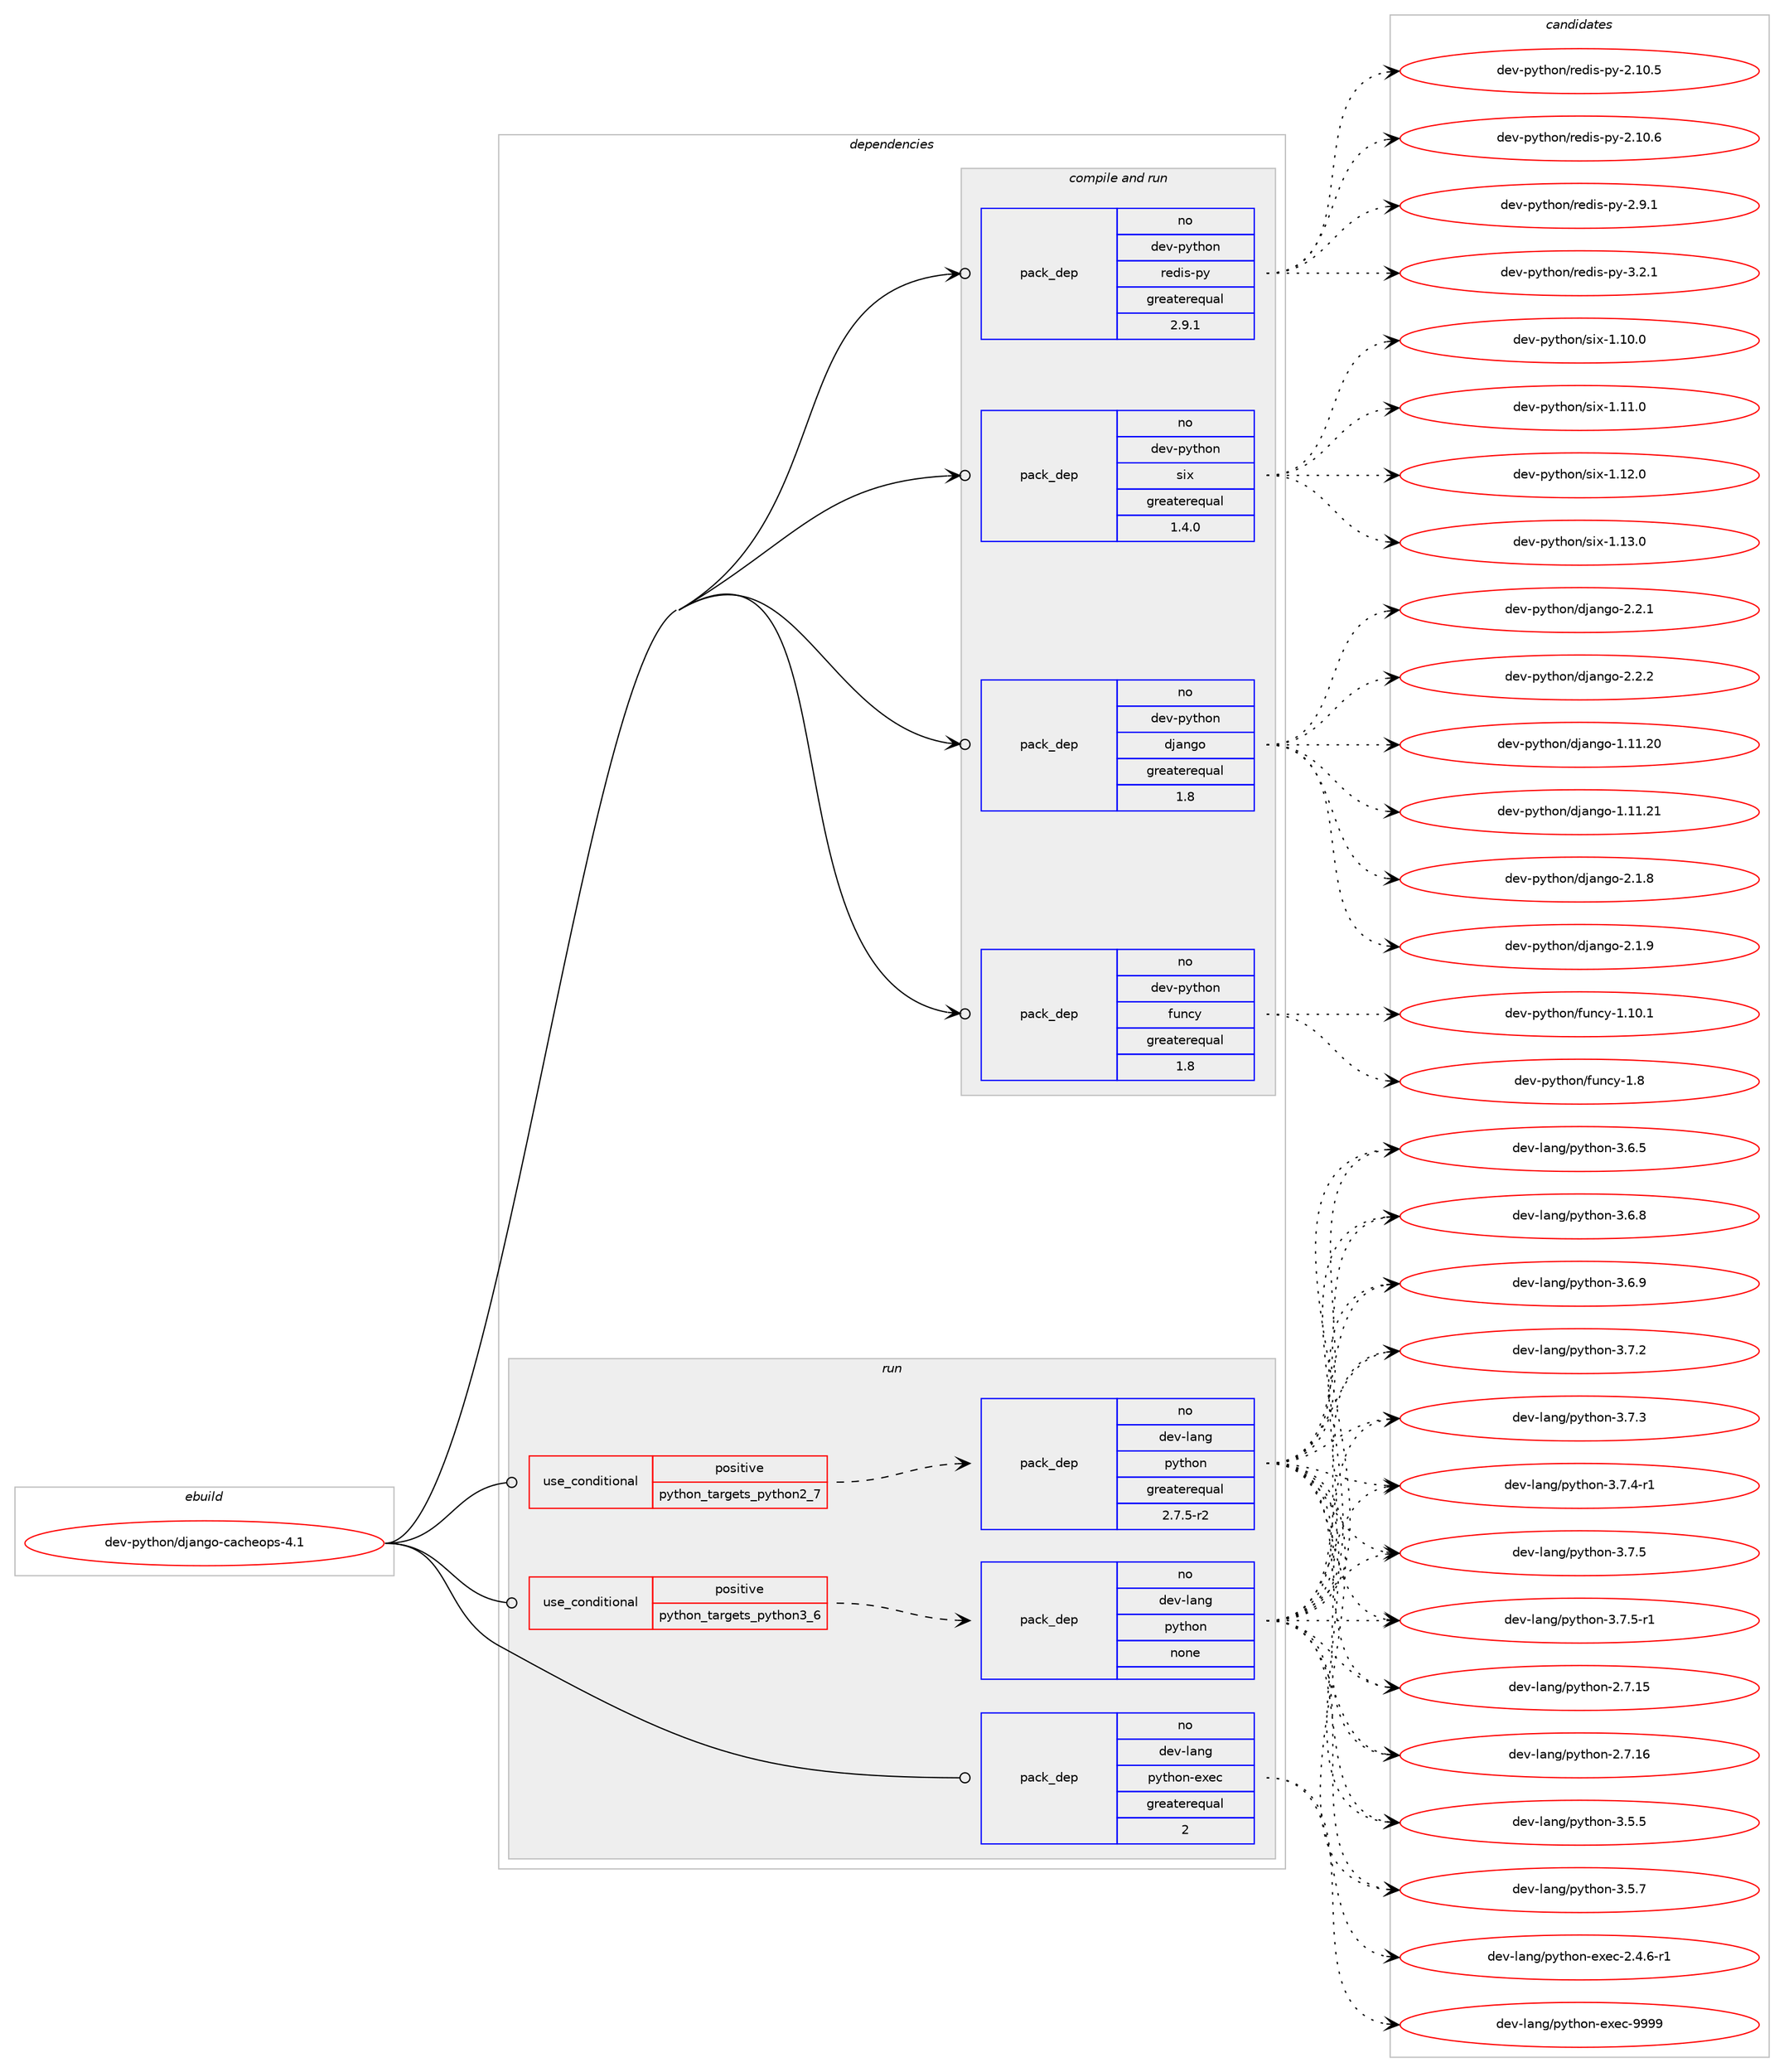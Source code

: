 digraph prolog {

# *************
# Graph options
# *************

newrank=true;
concentrate=true;
compound=true;
graph [rankdir=LR,fontname=Helvetica,fontsize=10,ranksep=1.5];#, ranksep=2.5, nodesep=0.2];
edge  [arrowhead=vee];
node  [fontname=Helvetica,fontsize=10];

# **********
# The ebuild
# **********

subgraph cluster_leftcol {
color=gray;
rank=same;
label=<<i>ebuild</i>>;
id [label="dev-python/django-cacheops-4.1", color=red, width=4, href="../dev-python/django-cacheops-4.1.svg"];
}

# ****************
# The dependencies
# ****************

subgraph cluster_midcol {
color=gray;
label=<<i>dependencies</i>>;
subgraph cluster_compile {
fillcolor="#eeeeee";
style=filled;
label=<<i>compile</i>>;
}
subgraph cluster_compileandrun {
fillcolor="#eeeeee";
style=filled;
label=<<i>compile and run</i>>;
subgraph pack451502 {
dependency601802 [label=<<TABLE BORDER="0" CELLBORDER="1" CELLSPACING="0" CELLPADDING="4" WIDTH="220"><TR><TD ROWSPAN="6" CELLPADDING="30">pack_dep</TD></TR><TR><TD WIDTH="110">no</TD></TR><TR><TD>dev-python</TD></TR><TR><TD>django</TD></TR><TR><TD>greaterequal</TD></TR><TR><TD>1.8</TD></TR></TABLE>>, shape=none, color=blue];
}
id:e -> dependency601802:w [weight=20,style="solid",arrowhead="odotvee"];
subgraph pack451503 {
dependency601803 [label=<<TABLE BORDER="0" CELLBORDER="1" CELLSPACING="0" CELLPADDING="4" WIDTH="220"><TR><TD ROWSPAN="6" CELLPADDING="30">pack_dep</TD></TR><TR><TD WIDTH="110">no</TD></TR><TR><TD>dev-python</TD></TR><TR><TD>funcy</TD></TR><TR><TD>greaterequal</TD></TR><TR><TD>1.8</TD></TR></TABLE>>, shape=none, color=blue];
}
id:e -> dependency601803:w [weight=20,style="solid",arrowhead="odotvee"];
subgraph pack451504 {
dependency601804 [label=<<TABLE BORDER="0" CELLBORDER="1" CELLSPACING="0" CELLPADDING="4" WIDTH="220"><TR><TD ROWSPAN="6" CELLPADDING="30">pack_dep</TD></TR><TR><TD WIDTH="110">no</TD></TR><TR><TD>dev-python</TD></TR><TR><TD>redis-py</TD></TR><TR><TD>greaterequal</TD></TR><TR><TD>2.9.1</TD></TR></TABLE>>, shape=none, color=blue];
}
id:e -> dependency601804:w [weight=20,style="solid",arrowhead="odotvee"];
subgraph pack451505 {
dependency601805 [label=<<TABLE BORDER="0" CELLBORDER="1" CELLSPACING="0" CELLPADDING="4" WIDTH="220"><TR><TD ROWSPAN="6" CELLPADDING="30">pack_dep</TD></TR><TR><TD WIDTH="110">no</TD></TR><TR><TD>dev-python</TD></TR><TR><TD>six</TD></TR><TR><TD>greaterequal</TD></TR><TR><TD>1.4.0</TD></TR></TABLE>>, shape=none, color=blue];
}
id:e -> dependency601805:w [weight=20,style="solid",arrowhead="odotvee"];
}
subgraph cluster_run {
fillcolor="#eeeeee";
style=filled;
label=<<i>run</i>>;
subgraph cond138506 {
dependency601806 [label=<<TABLE BORDER="0" CELLBORDER="1" CELLSPACING="0" CELLPADDING="4"><TR><TD ROWSPAN="3" CELLPADDING="10">use_conditional</TD></TR><TR><TD>positive</TD></TR><TR><TD>python_targets_python2_7</TD></TR></TABLE>>, shape=none, color=red];
subgraph pack451506 {
dependency601807 [label=<<TABLE BORDER="0" CELLBORDER="1" CELLSPACING="0" CELLPADDING="4" WIDTH="220"><TR><TD ROWSPAN="6" CELLPADDING="30">pack_dep</TD></TR><TR><TD WIDTH="110">no</TD></TR><TR><TD>dev-lang</TD></TR><TR><TD>python</TD></TR><TR><TD>greaterequal</TD></TR><TR><TD>2.7.5-r2</TD></TR></TABLE>>, shape=none, color=blue];
}
dependency601806:e -> dependency601807:w [weight=20,style="dashed",arrowhead="vee"];
}
id:e -> dependency601806:w [weight=20,style="solid",arrowhead="odot"];
subgraph cond138507 {
dependency601808 [label=<<TABLE BORDER="0" CELLBORDER="1" CELLSPACING="0" CELLPADDING="4"><TR><TD ROWSPAN="3" CELLPADDING="10">use_conditional</TD></TR><TR><TD>positive</TD></TR><TR><TD>python_targets_python3_6</TD></TR></TABLE>>, shape=none, color=red];
subgraph pack451507 {
dependency601809 [label=<<TABLE BORDER="0" CELLBORDER="1" CELLSPACING="0" CELLPADDING="4" WIDTH="220"><TR><TD ROWSPAN="6" CELLPADDING="30">pack_dep</TD></TR><TR><TD WIDTH="110">no</TD></TR><TR><TD>dev-lang</TD></TR><TR><TD>python</TD></TR><TR><TD>none</TD></TR><TR><TD></TD></TR></TABLE>>, shape=none, color=blue];
}
dependency601808:e -> dependency601809:w [weight=20,style="dashed",arrowhead="vee"];
}
id:e -> dependency601808:w [weight=20,style="solid",arrowhead="odot"];
subgraph pack451508 {
dependency601810 [label=<<TABLE BORDER="0" CELLBORDER="1" CELLSPACING="0" CELLPADDING="4" WIDTH="220"><TR><TD ROWSPAN="6" CELLPADDING="30">pack_dep</TD></TR><TR><TD WIDTH="110">no</TD></TR><TR><TD>dev-lang</TD></TR><TR><TD>python-exec</TD></TR><TR><TD>greaterequal</TD></TR><TR><TD>2</TD></TR></TABLE>>, shape=none, color=blue];
}
id:e -> dependency601810:w [weight=20,style="solid",arrowhead="odot"];
}
}

# **************
# The candidates
# **************

subgraph cluster_choices {
rank=same;
color=gray;
label=<<i>candidates</i>>;

subgraph choice451502 {
color=black;
nodesep=1;
choice1001011184511212111610411111047100106971101031114549464949465048 [label="dev-python/django-1.11.20", color=red, width=4,href="../dev-python/django-1.11.20.svg"];
choice1001011184511212111610411111047100106971101031114549464949465049 [label="dev-python/django-1.11.21", color=red, width=4,href="../dev-python/django-1.11.21.svg"];
choice100101118451121211161041111104710010697110103111455046494656 [label="dev-python/django-2.1.8", color=red, width=4,href="../dev-python/django-2.1.8.svg"];
choice100101118451121211161041111104710010697110103111455046494657 [label="dev-python/django-2.1.9", color=red, width=4,href="../dev-python/django-2.1.9.svg"];
choice100101118451121211161041111104710010697110103111455046504649 [label="dev-python/django-2.2.1", color=red, width=4,href="../dev-python/django-2.2.1.svg"];
choice100101118451121211161041111104710010697110103111455046504650 [label="dev-python/django-2.2.2", color=red, width=4,href="../dev-python/django-2.2.2.svg"];
dependency601802:e -> choice1001011184511212111610411111047100106971101031114549464949465048:w [style=dotted,weight="100"];
dependency601802:e -> choice1001011184511212111610411111047100106971101031114549464949465049:w [style=dotted,weight="100"];
dependency601802:e -> choice100101118451121211161041111104710010697110103111455046494656:w [style=dotted,weight="100"];
dependency601802:e -> choice100101118451121211161041111104710010697110103111455046494657:w [style=dotted,weight="100"];
dependency601802:e -> choice100101118451121211161041111104710010697110103111455046504649:w [style=dotted,weight="100"];
dependency601802:e -> choice100101118451121211161041111104710010697110103111455046504650:w [style=dotted,weight="100"];
}
subgraph choice451503 {
color=black;
nodesep=1;
choice10010111845112121116104111110471021171109912145494649484649 [label="dev-python/funcy-1.10.1", color=red, width=4,href="../dev-python/funcy-1.10.1.svg"];
choice10010111845112121116104111110471021171109912145494656 [label="dev-python/funcy-1.8", color=red, width=4,href="../dev-python/funcy-1.8.svg"];
dependency601803:e -> choice10010111845112121116104111110471021171109912145494649484649:w [style=dotted,weight="100"];
dependency601803:e -> choice10010111845112121116104111110471021171109912145494656:w [style=dotted,weight="100"];
}
subgraph choice451504 {
color=black;
nodesep=1;
choice10010111845112121116104111110471141011001051154511212145504649484653 [label="dev-python/redis-py-2.10.5", color=red, width=4,href="../dev-python/redis-py-2.10.5.svg"];
choice10010111845112121116104111110471141011001051154511212145504649484654 [label="dev-python/redis-py-2.10.6", color=red, width=4,href="../dev-python/redis-py-2.10.6.svg"];
choice100101118451121211161041111104711410110010511545112121455046574649 [label="dev-python/redis-py-2.9.1", color=red, width=4,href="../dev-python/redis-py-2.9.1.svg"];
choice100101118451121211161041111104711410110010511545112121455146504649 [label="dev-python/redis-py-3.2.1", color=red, width=4,href="../dev-python/redis-py-3.2.1.svg"];
dependency601804:e -> choice10010111845112121116104111110471141011001051154511212145504649484653:w [style=dotted,weight="100"];
dependency601804:e -> choice10010111845112121116104111110471141011001051154511212145504649484654:w [style=dotted,weight="100"];
dependency601804:e -> choice100101118451121211161041111104711410110010511545112121455046574649:w [style=dotted,weight="100"];
dependency601804:e -> choice100101118451121211161041111104711410110010511545112121455146504649:w [style=dotted,weight="100"];
}
subgraph choice451505 {
color=black;
nodesep=1;
choice100101118451121211161041111104711510512045494649484648 [label="dev-python/six-1.10.0", color=red, width=4,href="../dev-python/six-1.10.0.svg"];
choice100101118451121211161041111104711510512045494649494648 [label="dev-python/six-1.11.0", color=red, width=4,href="../dev-python/six-1.11.0.svg"];
choice100101118451121211161041111104711510512045494649504648 [label="dev-python/six-1.12.0", color=red, width=4,href="../dev-python/six-1.12.0.svg"];
choice100101118451121211161041111104711510512045494649514648 [label="dev-python/six-1.13.0", color=red, width=4,href="../dev-python/six-1.13.0.svg"];
dependency601805:e -> choice100101118451121211161041111104711510512045494649484648:w [style=dotted,weight="100"];
dependency601805:e -> choice100101118451121211161041111104711510512045494649494648:w [style=dotted,weight="100"];
dependency601805:e -> choice100101118451121211161041111104711510512045494649504648:w [style=dotted,weight="100"];
dependency601805:e -> choice100101118451121211161041111104711510512045494649514648:w [style=dotted,weight="100"];
}
subgraph choice451506 {
color=black;
nodesep=1;
choice10010111845108971101034711212111610411111045504655464953 [label="dev-lang/python-2.7.15", color=red, width=4,href="../dev-lang/python-2.7.15.svg"];
choice10010111845108971101034711212111610411111045504655464954 [label="dev-lang/python-2.7.16", color=red, width=4,href="../dev-lang/python-2.7.16.svg"];
choice100101118451089711010347112121116104111110455146534653 [label="dev-lang/python-3.5.5", color=red, width=4,href="../dev-lang/python-3.5.5.svg"];
choice100101118451089711010347112121116104111110455146534655 [label="dev-lang/python-3.5.7", color=red, width=4,href="../dev-lang/python-3.5.7.svg"];
choice100101118451089711010347112121116104111110455146544653 [label="dev-lang/python-3.6.5", color=red, width=4,href="../dev-lang/python-3.6.5.svg"];
choice100101118451089711010347112121116104111110455146544656 [label="dev-lang/python-3.6.8", color=red, width=4,href="../dev-lang/python-3.6.8.svg"];
choice100101118451089711010347112121116104111110455146544657 [label="dev-lang/python-3.6.9", color=red, width=4,href="../dev-lang/python-3.6.9.svg"];
choice100101118451089711010347112121116104111110455146554650 [label="dev-lang/python-3.7.2", color=red, width=4,href="../dev-lang/python-3.7.2.svg"];
choice100101118451089711010347112121116104111110455146554651 [label="dev-lang/python-3.7.3", color=red, width=4,href="../dev-lang/python-3.7.3.svg"];
choice1001011184510897110103471121211161041111104551465546524511449 [label="dev-lang/python-3.7.4-r1", color=red, width=4,href="../dev-lang/python-3.7.4-r1.svg"];
choice100101118451089711010347112121116104111110455146554653 [label="dev-lang/python-3.7.5", color=red, width=4,href="../dev-lang/python-3.7.5.svg"];
choice1001011184510897110103471121211161041111104551465546534511449 [label="dev-lang/python-3.7.5-r1", color=red, width=4,href="../dev-lang/python-3.7.5-r1.svg"];
dependency601807:e -> choice10010111845108971101034711212111610411111045504655464953:w [style=dotted,weight="100"];
dependency601807:e -> choice10010111845108971101034711212111610411111045504655464954:w [style=dotted,weight="100"];
dependency601807:e -> choice100101118451089711010347112121116104111110455146534653:w [style=dotted,weight="100"];
dependency601807:e -> choice100101118451089711010347112121116104111110455146534655:w [style=dotted,weight="100"];
dependency601807:e -> choice100101118451089711010347112121116104111110455146544653:w [style=dotted,weight="100"];
dependency601807:e -> choice100101118451089711010347112121116104111110455146544656:w [style=dotted,weight="100"];
dependency601807:e -> choice100101118451089711010347112121116104111110455146544657:w [style=dotted,weight="100"];
dependency601807:e -> choice100101118451089711010347112121116104111110455146554650:w [style=dotted,weight="100"];
dependency601807:e -> choice100101118451089711010347112121116104111110455146554651:w [style=dotted,weight="100"];
dependency601807:e -> choice1001011184510897110103471121211161041111104551465546524511449:w [style=dotted,weight="100"];
dependency601807:e -> choice100101118451089711010347112121116104111110455146554653:w [style=dotted,weight="100"];
dependency601807:e -> choice1001011184510897110103471121211161041111104551465546534511449:w [style=dotted,weight="100"];
}
subgraph choice451507 {
color=black;
nodesep=1;
choice10010111845108971101034711212111610411111045504655464953 [label="dev-lang/python-2.7.15", color=red, width=4,href="../dev-lang/python-2.7.15.svg"];
choice10010111845108971101034711212111610411111045504655464954 [label="dev-lang/python-2.7.16", color=red, width=4,href="../dev-lang/python-2.7.16.svg"];
choice100101118451089711010347112121116104111110455146534653 [label="dev-lang/python-3.5.5", color=red, width=4,href="../dev-lang/python-3.5.5.svg"];
choice100101118451089711010347112121116104111110455146534655 [label="dev-lang/python-3.5.7", color=red, width=4,href="../dev-lang/python-3.5.7.svg"];
choice100101118451089711010347112121116104111110455146544653 [label="dev-lang/python-3.6.5", color=red, width=4,href="../dev-lang/python-3.6.5.svg"];
choice100101118451089711010347112121116104111110455146544656 [label="dev-lang/python-3.6.8", color=red, width=4,href="../dev-lang/python-3.6.8.svg"];
choice100101118451089711010347112121116104111110455146544657 [label="dev-lang/python-3.6.9", color=red, width=4,href="../dev-lang/python-3.6.9.svg"];
choice100101118451089711010347112121116104111110455146554650 [label="dev-lang/python-3.7.2", color=red, width=4,href="../dev-lang/python-3.7.2.svg"];
choice100101118451089711010347112121116104111110455146554651 [label="dev-lang/python-3.7.3", color=red, width=4,href="../dev-lang/python-3.7.3.svg"];
choice1001011184510897110103471121211161041111104551465546524511449 [label="dev-lang/python-3.7.4-r1", color=red, width=4,href="../dev-lang/python-3.7.4-r1.svg"];
choice100101118451089711010347112121116104111110455146554653 [label="dev-lang/python-3.7.5", color=red, width=4,href="../dev-lang/python-3.7.5.svg"];
choice1001011184510897110103471121211161041111104551465546534511449 [label="dev-lang/python-3.7.5-r1", color=red, width=4,href="../dev-lang/python-3.7.5-r1.svg"];
dependency601809:e -> choice10010111845108971101034711212111610411111045504655464953:w [style=dotted,weight="100"];
dependency601809:e -> choice10010111845108971101034711212111610411111045504655464954:w [style=dotted,weight="100"];
dependency601809:e -> choice100101118451089711010347112121116104111110455146534653:w [style=dotted,weight="100"];
dependency601809:e -> choice100101118451089711010347112121116104111110455146534655:w [style=dotted,weight="100"];
dependency601809:e -> choice100101118451089711010347112121116104111110455146544653:w [style=dotted,weight="100"];
dependency601809:e -> choice100101118451089711010347112121116104111110455146544656:w [style=dotted,weight="100"];
dependency601809:e -> choice100101118451089711010347112121116104111110455146544657:w [style=dotted,weight="100"];
dependency601809:e -> choice100101118451089711010347112121116104111110455146554650:w [style=dotted,weight="100"];
dependency601809:e -> choice100101118451089711010347112121116104111110455146554651:w [style=dotted,weight="100"];
dependency601809:e -> choice1001011184510897110103471121211161041111104551465546524511449:w [style=dotted,weight="100"];
dependency601809:e -> choice100101118451089711010347112121116104111110455146554653:w [style=dotted,weight="100"];
dependency601809:e -> choice1001011184510897110103471121211161041111104551465546534511449:w [style=dotted,weight="100"];
}
subgraph choice451508 {
color=black;
nodesep=1;
choice10010111845108971101034711212111610411111045101120101994550465246544511449 [label="dev-lang/python-exec-2.4.6-r1", color=red, width=4,href="../dev-lang/python-exec-2.4.6-r1.svg"];
choice10010111845108971101034711212111610411111045101120101994557575757 [label="dev-lang/python-exec-9999", color=red, width=4,href="../dev-lang/python-exec-9999.svg"];
dependency601810:e -> choice10010111845108971101034711212111610411111045101120101994550465246544511449:w [style=dotted,weight="100"];
dependency601810:e -> choice10010111845108971101034711212111610411111045101120101994557575757:w [style=dotted,weight="100"];
}
}

}
